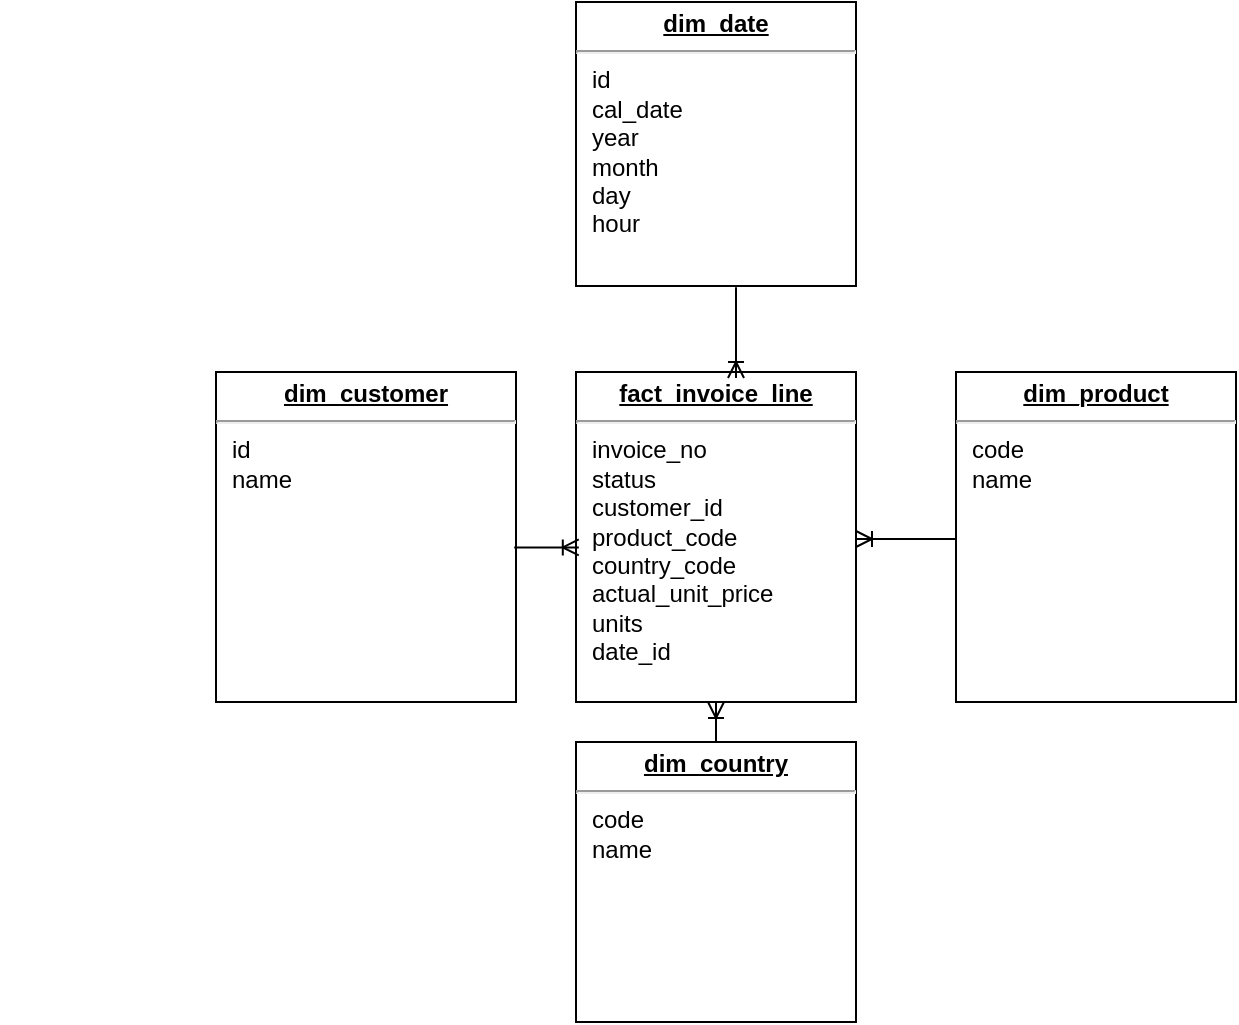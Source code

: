 <mxfile version="13.1.3" type="device"><diagram id="-OgoXKcS1M0JIQg4OqQq" name="Page-1"><mxGraphModel dx="1022" dy="2629" grid="1" gridSize="10" guides="1" tooltips="1" connect="1" arrows="1" fold="1" page="1" pageScale="1" pageWidth="850" pageHeight="1100" math="0" shadow="0"><root><mxCell id="0"/><mxCell id="1" parent="0"/><mxCell id="zKc6B4o03uSLCg8cYbm1-1" value="&lt;p style=&quot;margin: 0px ; margin-top: 4px ; text-align: center ; text-decoration: underline&quot;&gt;&lt;b&gt;dim_product&lt;/b&gt;&lt;/p&gt;&lt;hr&gt;&lt;p style=&quot;margin: 0px ; margin-left: 8px&quot;&gt;code&lt;/p&gt;&lt;p style=&quot;margin: 0px ; margin-left: 8px&quot;&gt;name&lt;/p&gt;" style="verticalAlign=top;align=left;overflow=fill;fontSize=12;fontFamily=Helvetica;html=1;rounded=0;shadow=0;comic=0;labelBackgroundColor=none;strokeWidth=1" parent="1" vertex="1"><mxGeometry x="599" y="-1685" width="140" height="165" as="geometry"/></mxCell><mxCell id="zKc6B4o03uSLCg8cYbm1-2" value="&lt;p style=&quot;margin: 0px ; margin-top: 4px ; text-align: center ; text-decoration: underline&quot;&gt;&lt;b&gt;dim_country&lt;/b&gt;&lt;/p&gt;&lt;hr&gt;&lt;p style=&quot;margin: 0px ; margin-left: 8px&quot;&gt;code&lt;/p&gt;&lt;p style=&quot;margin: 0px ; margin-left: 8px&quot;&gt;&lt;span&gt;name&lt;/span&gt;&lt;/p&gt;&lt;p style=&quot;margin: 0px ; margin-left: 8px&quot;&gt;&lt;br&gt;&lt;/p&gt;" style="verticalAlign=top;align=left;overflow=fill;fontSize=12;fontFamily=Helvetica;html=1;rounded=0;shadow=0;comic=0;labelBackgroundColor=none;strokeWidth=1" parent="1" vertex="1"><mxGeometry x="409" y="-1500" width="140" height="140" as="geometry"/></mxCell><mxCell id="zKc6B4o03uSLCg8cYbm1-3" value="&lt;p style=&quot;margin: 0px ; margin-top: 4px ; text-align: center ; text-decoration: underline&quot;&gt;&lt;b&gt;fact_invoice_line&lt;/b&gt;&lt;/p&gt;&lt;hr&gt;&lt;p style=&quot;margin: 0px 0px 0px 8px&quot;&gt;&lt;span&gt;invoice_no&lt;/span&gt;&lt;br&gt;&lt;/p&gt;&lt;p style=&quot;margin: 0px 0px 0px 8px&quot;&gt;&lt;span&gt;status&lt;/span&gt;&lt;/p&gt;&lt;p style=&quot;margin: 0px 0px 0px 8px&quot;&gt;customer_id&lt;br&gt;&lt;/p&gt;&lt;p style=&quot;margin: 0px 0px 0px 8px&quot;&gt;&lt;span&gt;product_code&lt;/span&gt;&lt;br&gt;&lt;/p&gt;&lt;p style=&quot;margin: 0px 0px 0px 8px&quot;&gt;&lt;span&gt;country_code&lt;/span&gt;&lt;/p&gt;&lt;p style=&quot;margin: 0px 0px 0px 8px&quot;&gt;&lt;span&gt;actual_unit_price&lt;/span&gt;&lt;/p&gt;&lt;p style=&quot;margin: 0px 0px 0px 8px&quot;&gt;&lt;span&gt;units&lt;/span&gt;&lt;/p&gt;&lt;p style=&quot;margin: 0px 0px 0px 8px&quot;&gt;date_id&lt;br&gt;&lt;/p&gt;&lt;p style=&quot;margin: 0px ; margin-left: 8px&quot;&gt;&lt;br&gt;&lt;/p&gt;" style="verticalAlign=top;align=left;overflow=fill;fontSize=12;fontFamily=Helvetica;html=1;rounded=0;shadow=0;comic=0;labelBackgroundColor=none;strokeWidth=1" parent="1" vertex="1"><mxGeometry x="409" y="-1685" width="140" height="165" as="geometry"/></mxCell><mxCell id="zKc6B4o03uSLCg8cYbm1-6" value="&lt;p style=&quot;margin: 0px ; margin-top: 4px ; text-align: center ; text-decoration: underline&quot;&gt;&lt;b&gt;dim_customer&lt;/b&gt;&lt;/p&gt;&lt;hr&gt;&lt;p style=&quot;margin: 0px ; margin-left: 8px&quot;&gt;id&lt;/p&gt;&lt;p style=&quot;margin: 0px ; margin-left: 8px&quot;&gt;name&lt;/p&gt;&lt;p style=&quot;margin: 0px ; margin-left: 8px&quot;&gt;&lt;br&gt;&lt;/p&gt;" style="verticalAlign=top;align=left;overflow=fill;fontSize=12;fontFamily=Helvetica;html=1;rounded=0;shadow=0;comic=0;labelBackgroundColor=none;strokeWidth=1" parent="1" vertex="1"><mxGeometry x="229" y="-1685" width="150" height="165" as="geometry"/></mxCell><mxCell id="zKc6B4o03uSLCg8cYbm1-9" value="&lt;p style=&quot;margin: 0px ; margin-top: 4px ; text-align: center ; text-decoration: underline&quot;&gt;&lt;b&gt;dim_date&lt;/b&gt;&lt;/p&gt;&lt;hr&gt;&lt;p style=&quot;margin: 0px 0px 0px 8px&quot;&gt;id&lt;/p&gt;&lt;p style=&quot;margin: 0px 0px 0px 8px&quot;&gt;cal_date&lt;/p&gt;&lt;p style=&quot;margin: 0px 0px 0px 8px&quot;&gt;year&lt;/p&gt;&lt;p style=&quot;margin: 0px 0px 0px 8px&quot;&gt;month&lt;/p&gt;&lt;p style=&quot;margin: 0px 0px 0px 8px&quot;&gt;day&lt;/p&gt;&lt;p style=&quot;margin: 0px 0px 0px 8px&quot;&gt;hour&lt;/p&gt;" style="verticalAlign=top;align=left;overflow=fill;fontSize=12;fontFamily=Helvetica;html=1;rounded=0;shadow=0;comic=0;labelBackgroundColor=none;strokeWidth=1" parent="1" vertex="1"><mxGeometry x="409" y="-1870" width="140" height="142" as="geometry"/></mxCell><mxCell id="zKc6B4o03uSLCg8cYbm1-12" value="" style="edgeStyle=orthogonalEdgeStyle;fontSize=12;html=1;endArrow=ERoneToMany;entryX=0.01;entryY=0.562;entryDx=0;entryDy=0;entryPerimeter=0;exitX=0.994;exitY=0.562;exitDx=0;exitDy=0;exitPerimeter=0;" parent="1" edge="1"><mxGeometry width="100" height="100" relative="1" as="geometry"><mxPoint x="378.1" y="-1597.27" as="sourcePoint"/><mxPoint x="410.4" y="-1597.27" as="targetPoint"/></mxGeometry></mxCell><mxCell id="zKc6B4o03uSLCg8cYbm1-35" value="" style="edgeStyle=orthogonalEdgeStyle;fontSize=12;html=1;endArrow=ERoneToMany;entryX=1;entryY=0.5;entryDx=0;entryDy=0;exitX=0;exitY=0.5;exitDx=0;exitDy=0;" parent="1" edge="1"><mxGeometry width="100" height="100" relative="1" as="geometry"><mxPoint x="599" y="-1601.5" as="sourcePoint"/><mxPoint x="549" y="-1601.5" as="targetPoint"/></mxGeometry></mxCell><mxCell id="ErMvPMSyNtxdvUq5ZRuO-3" style="rounded=0;orthogonalLoop=1;jettySize=auto;html=1;entryX=0.5;entryY=1;entryDx=0;entryDy=0;" parent="1" edge="1"><mxGeometry relative="1" as="geometry"><mxPoint x="129" y="-1715" as="sourcePoint"/><mxPoint x="129" y="-1715" as="targetPoint"/></mxGeometry></mxCell><mxCell id="S7b-RhUwoibtU1APXEFj-5" value="" style="edgeStyle=orthogonalEdgeStyle;fontSize=12;html=1;endArrow=ERoneToMany;entryX=0.5;entryY=1;entryDx=0;entryDy=0;exitX=0.5;exitY=0;exitDx=0;exitDy=0;" parent="1" source="zKc6B4o03uSLCg8cYbm1-2" target="zKc6B4o03uSLCg8cYbm1-3" edge="1"><mxGeometry width="100" height="100" relative="1" as="geometry"><mxPoint x="609" y="-1591.5" as="sourcePoint"/><mxPoint x="559" y="-1591.5" as="targetPoint"/></mxGeometry></mxCell><mxCell id="S7b-RhUwoibtU1APXEFj-6" value="" style="edgeStyle=orthogonalEdgeStyle;fontSize=12;html=1;endArrow=ERoneToMany;" parent="1" edge="1"><mxGeometry width="100" height="100" relative="1" as="geometry"><mxPoint x="489" y="-1692" as="sourcePoint"/><mxPoint x="489" y="-1682" as="targetPoint"/><Array as="points"><mxPoint x="489" y="-1732"/><mxPoint x="489" y="-1732"/></Array></mxGeometry></mxCell></root></mxGraphModel></diagram></mxfile>